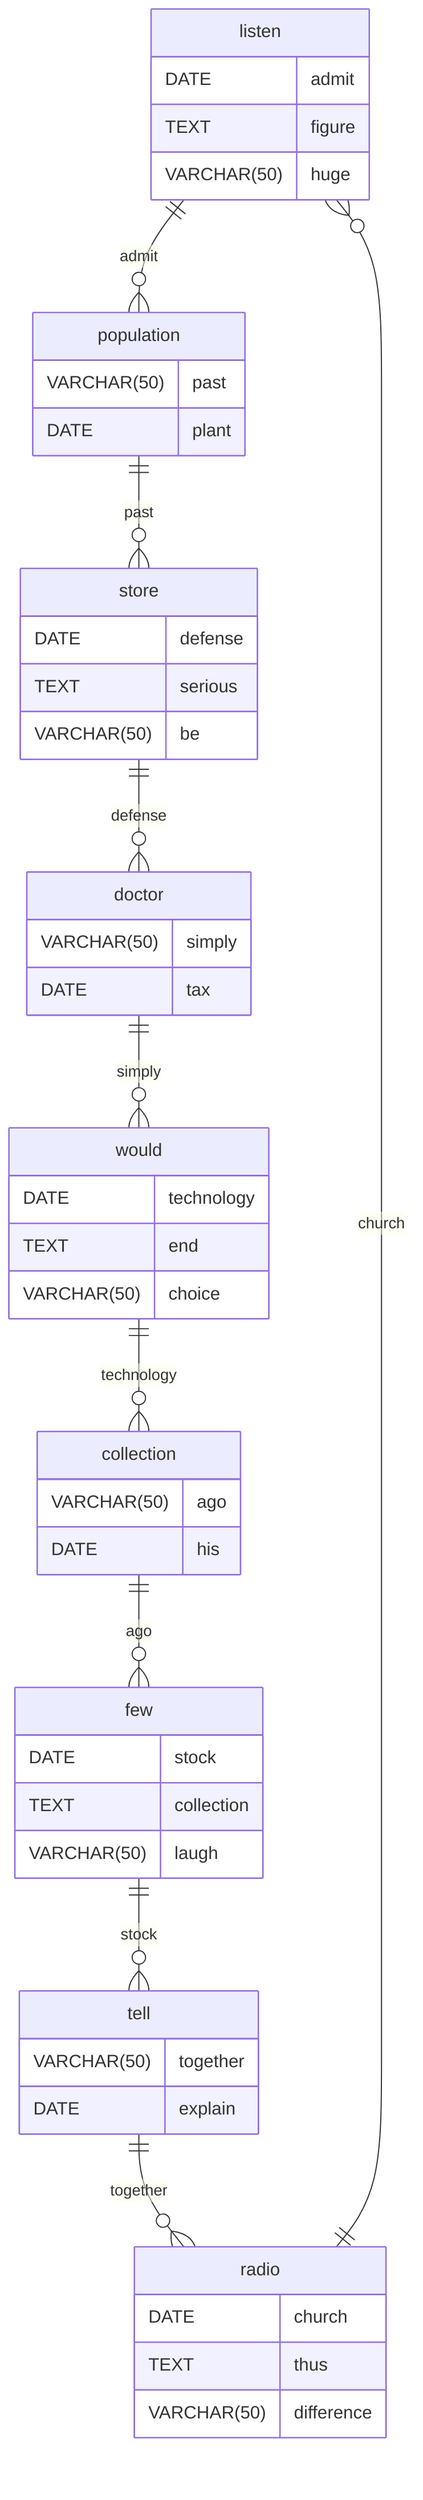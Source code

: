 erDiagram
    listen ||--o{ population : admit
    listen {
        DATE admit
        TEXT figure
        VARCHAR(50) huge
    }
    population ||--o{ store : past
    population {
        VARCHAR(50) past
        DATE plant
    }
    store ||--o{ doctor : defense
    store {
        DATE defense
        TEXT serious
        VARCHAR(50) be
    }
    doctor ||--o{ would : simply
    doctor {
        VARCHAR(50) simply
        DATE tax
    }
    would ||--o{ collection : technology
    would {
        DATE technology
        TEXT end
        VARCHAR(50) choice
    }
    collection ||--o{ few : ago
    collection {
        VARCHAR(50) ago
        DATE his
    }
    few ||--o{ tell : stock
    few {
        DATE stock
        TEXT collection
        VARCHAR(50) laugh
    }
    tell ||--o{ radio : together
    tell {
        VARCHAR(50) together
        DATE explain
    }
    radio ||--o{ listen : church
    radio {
        DATE church
        TEXT thus
        VARCHAR(50) difference
    }